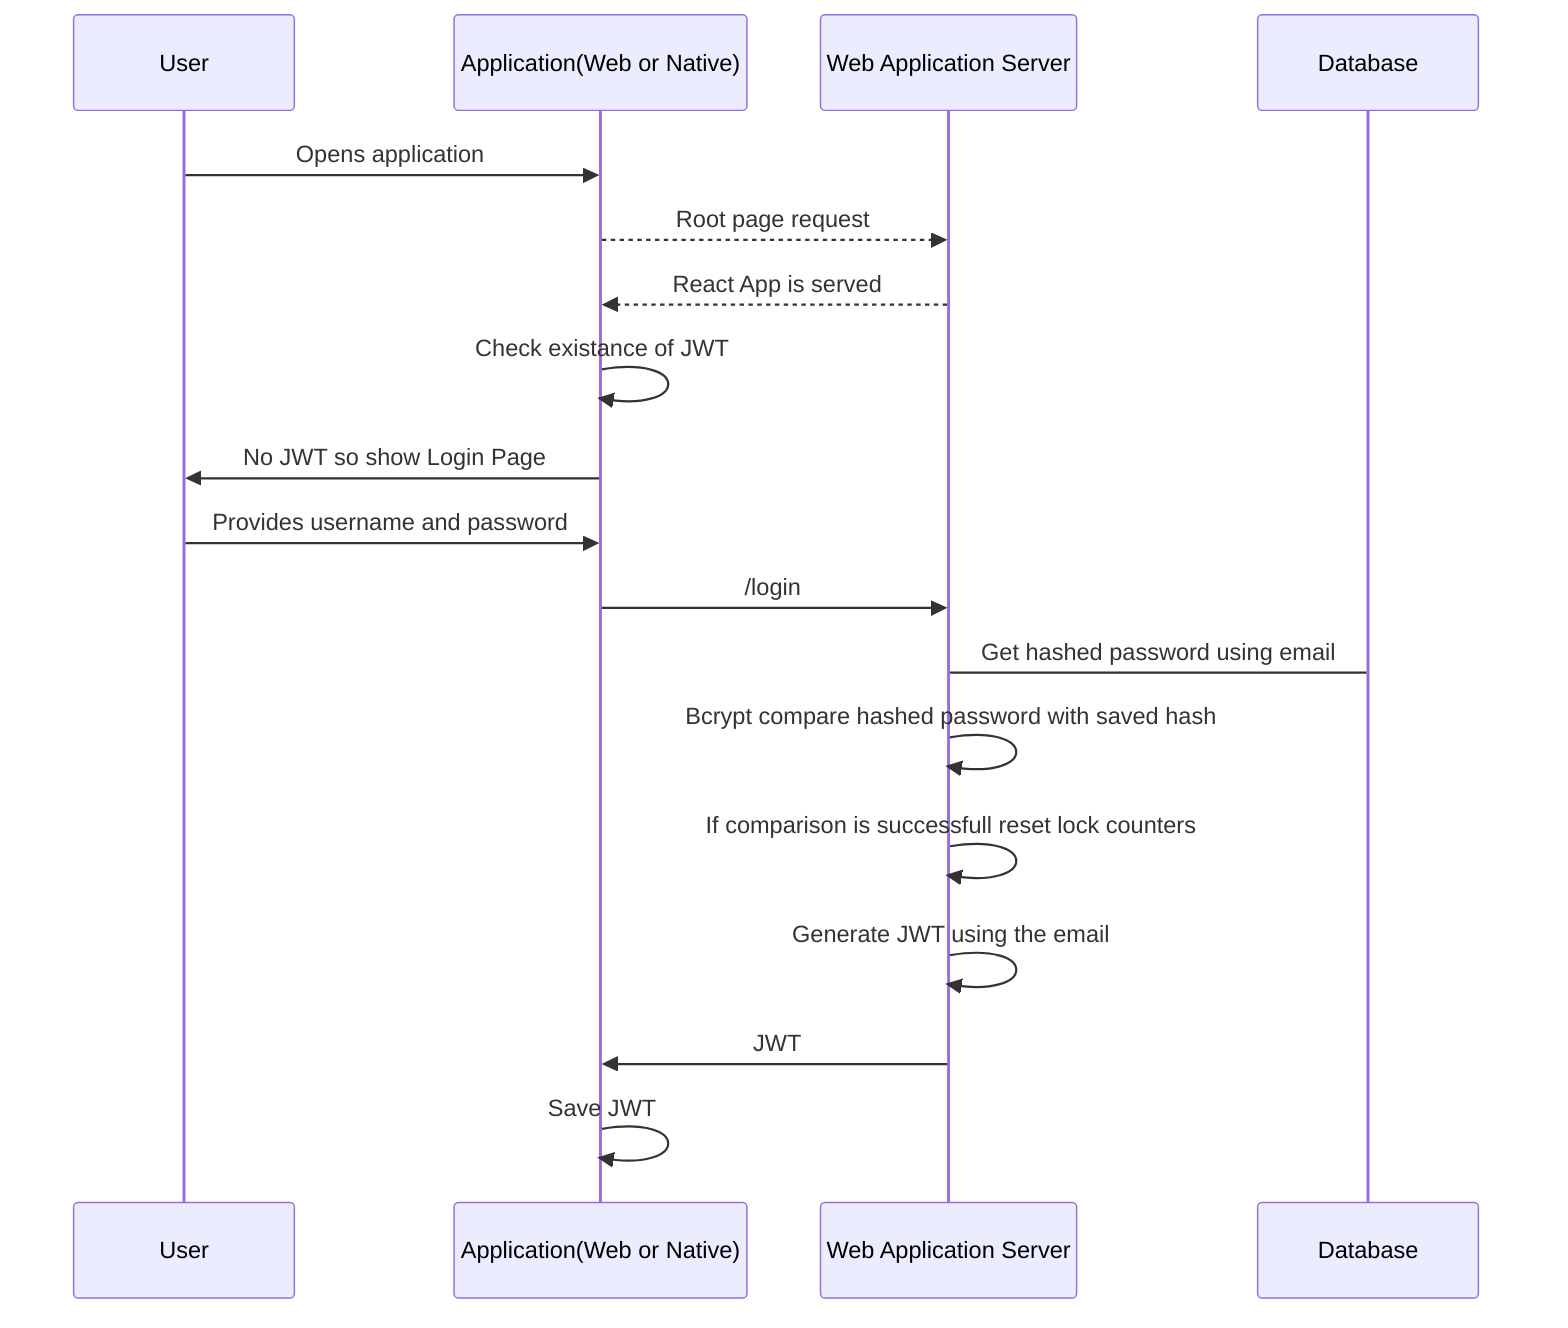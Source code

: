 sequenceDiagram
	Participant User
	Participant Application(Web or Native)
	Participant Web Application Server
	Participant Database
	User ->> Application(Web or Native): Opens application
	Application(Web or Native) -->> Web Application Server: Root page request
	Web Application Server  -->> Application(Web or Native): React App is served
	Application(Web or Native) ->> Application(Web or Native): Check existance of JWT
	Application(Web or Native) ->> User: No JWT so show Login Page
	User ->> Application(Web or Native): Provides username and password
	Application(Web or Native) ->> Web Application Server: /login
	Web Application Server -> Database: Get hashed password using email
	Web Application Server ->> Web Application Server: Bcrypt compare hashed password with saved hash
	Web Application Server ->> Web Application Server: If comparison is successfull reset lock counters
	Web Application Server ->> Web Application Server: Generate JWT using the email
	Web Application Server ->> Application(Web or Native): JWT
	Application(Web or Native) ->> Application(Web or Native): Save JWT